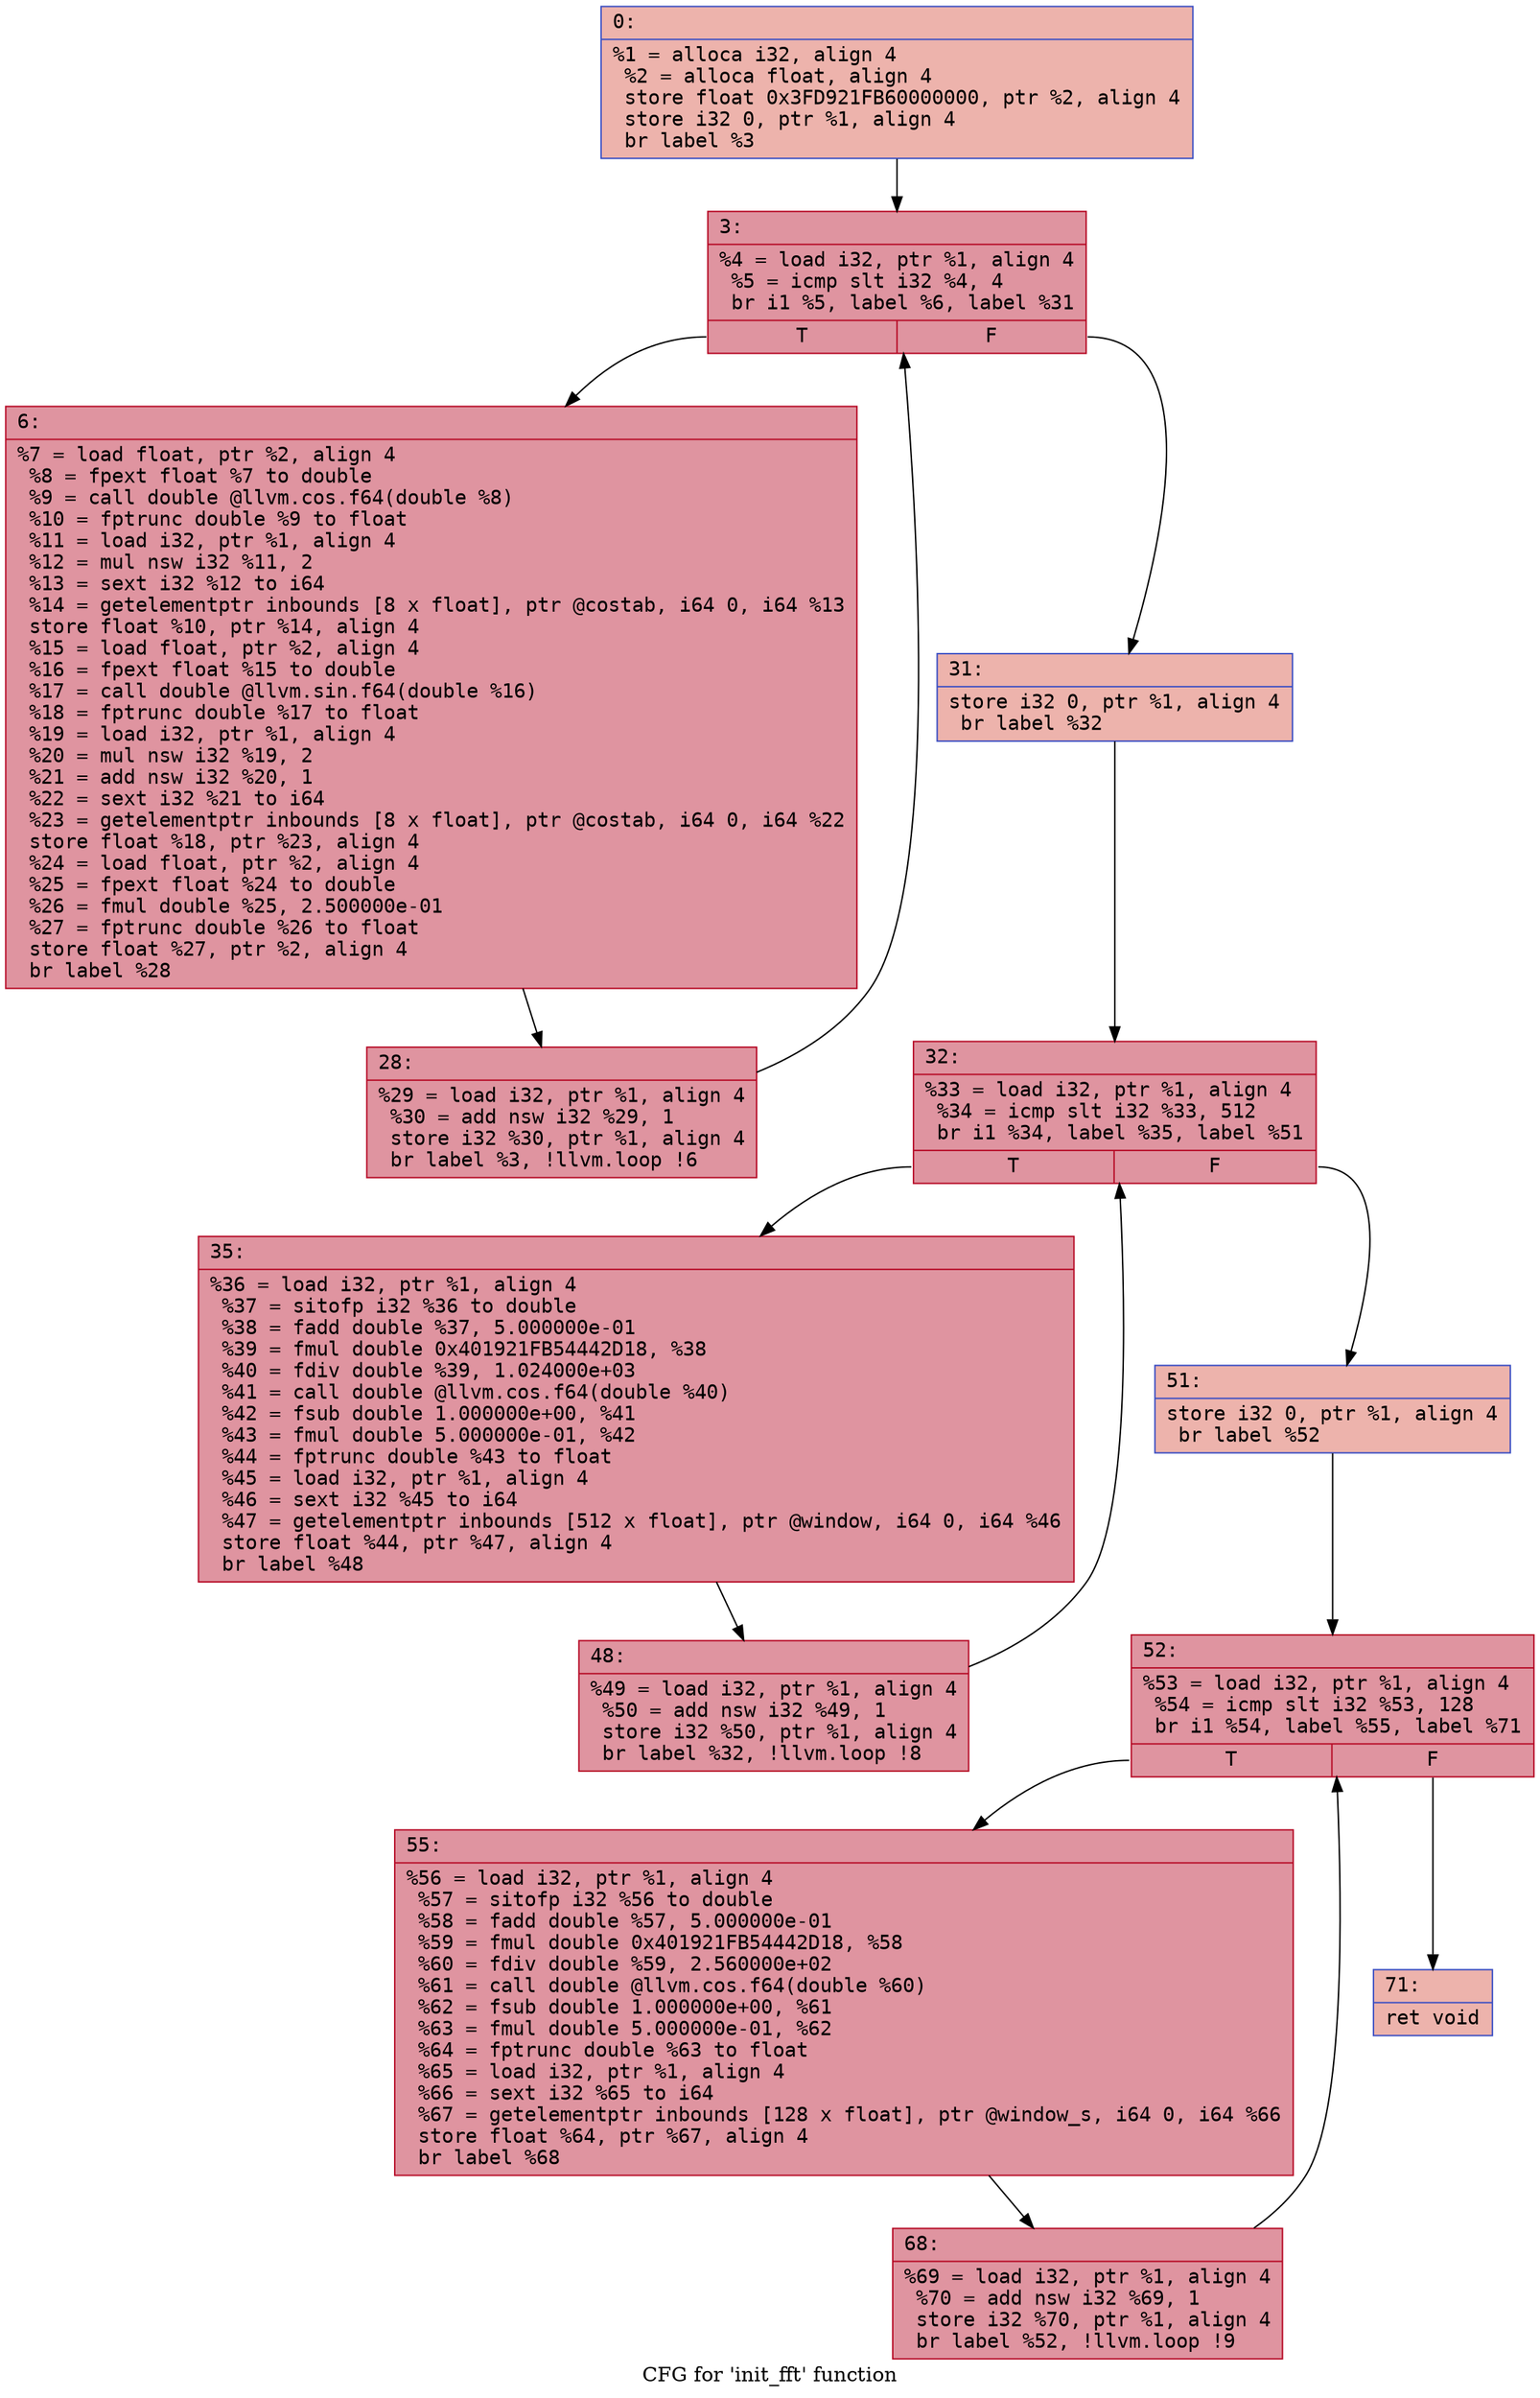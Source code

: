 digraph "CFG for 'init_fft' function" {
	label="CFG for 'init_fft' function";

	Node0x600002732f80 [shape=record,color="#3d50c3ff", style=filled, fillcolor="#d6524470" fontname="Courier",label="{0:\l|  %1 = alloca i32, align 4\l  %2 = alloca float, align 4\l  store float 0x3FD921FB60000000, ptr %2, align 4\l  store i32 0, ptr %1, align 4\l  br label %3\l}"];
	Node0x600002732f80 -> Node0x600002732fd0[tooltip="0 -> 3\nProbability 100.00%" ];
	Node0x600002732fd0 [shape=record,color="#b70d28ff", style=filled, fillcolor="#b70d2870" fontname="Courier",label="{3:\l|  %4 = load i32, ptr %1, align 4\l  %5 = icmp slt i32 %4, 4\l  br i1 %5, label %6, label %31\l|{<s0>T|<s1>F}}"];
	Node0x600002732fd0:s0 -> Node0x600002733020[tooltip="3 -> 6\nProbability 96.88%" ];
	Node0x600002732fd0:s1 -> Node0x6000027330c0[tooltip="3 -> 31\nProbability 3.12%" ];
	Node0x600002733020 [shape=record,color="#b70d28ff", style=filled, fillcolor="#b70d2870" fontname="Courier",label="{6:\l|  %7 = load float, ptr %2, align 4\l  %8 = fpext float %7 to double\l  %9 = call double @llvm.cos.f64(double %8)\l  %10 = fptrunc double %9 to float\l  %11 = load i32, ptr %1, align 4\l  %12 = mul nsw i32 %11, 2\l  %13 = sext i32 %12 to i64\l  %14 = getelementptr inbounds [8 x float], ptr @costab, i64 0, i64 %13\l  store float %10, ptr %14, align 4\l  %15 = load float, ptr %2, align 4\l  %16 = fpext float %15 to double\l  %17 = call double @llvm.sin.f64(double %16)\l  %18 = fptrunc double %17 to float\l  %19 = load i32, ptr %1, align 4\l  %20 = mul nsw i32 %19, 2\l  %21 = add nsw i32 %20, 1\l  %22 = sext i32 %21 to i64\l  %23 = getelementptr inbounds [8 x float], ptr @costab, i64 0, i64 %22\l  store float %18, ptr %23, align 4\l  %24 = load float, ptr %2, align 4\l  %25 = fpext float %24 to double\l  %26 = fmul double %25, 2.500000e-01\l  %27 = fptrunc double %26 to float\l  store float %27, ptr %2, align 4\l  br label %28\l}"];
	Node0x600002733020 -> Node0x600002733070[tooltip="6 -> 28\nProbability 100.00%" ];
	Node0x600002733070 [shape=record,color="#b70d28ff", style=filled, fillcolor="#b70d2870" fontname="Courier",label="{28:\l|  %29 = load i32, ptr %1, align 4\l  %30 = add nsw i32 %29, 1\l  store i32 %30, ptr %1, align 4\l  br label %3, !llvm.loop !6\l}"];
	Node0x600002733070 -> Node0x600002732fd0[tooltip="28 -> 3\nProbability 100.00%" ];
	Node0x6000027330c0 [shape=record,color="#3d50c3ff", style=filled, fillcolor="#d6524470" fontname="Courier",label="{31:\l|  store i32 0, ptr %1, align 4\l  br label %32\l}"];
	Node0x6000027330c0 -> Node0x600002733110[tooltip="31 -> 32\nProbability 100.00%" ];
	Node0x600002733110 [shape=record,color="#b70d28ff", style=filled, fillcolor="#b70d2870" fontname="Courier",label="{32:\l|  %33 = load i32, ptr %1, align 4\l  %34 = icmp slt i32 %33, 512\l  br i1 %34, label %35, label %51\l|{<s0>T|<s1>F}}"];
	Node0x600002733110:s0 -> Node0x600002733160[tooltip="32 -> 35\nProbability 96.88%" ];
	Node0x600002733110:s1 -> Node0x600002733200[tooltip="32 -> 51\nProbability 3.12%" ];
	Node0x600002733160 [shape=record,color="#b70d28ff", style=filled, fillcolor="#b70d2870" fontname="Courier",label="{35:\l|  %36 = load i32, ptr %1, align 4\l  %37 = sitofp i32 %36 to double\l  %38 = fadd double %37, 5.000000e-01\l  %39 = fmul double 0x401921FB54442D18, %38\l  %40 = fdiv double %39, 1.024000e+03\l  %41 = call double @llvm.cos.f64(double %40)\l  %42 = fsub double 1.000000e+00, %41\l  %43 = fmul double 5.000000e-01, %42\l  %44 = fptrunc double %43 to float\l  %45 = load i32, ptr %1, align 4\l  %46 = sext i32 %45 to i64\l  %47 = getelementptr inbounds [512 x float], ptr @window, i64 0, i64 %46\l  store float %44, ptr %47, align 4\l  br label %48\l}"];
	Node0x600002733160 -> Node0x6000027331b0[tooltip="35 -> 48\nProbability 100.00%" ];
	Node0x6000027331b0 [shape=record,color="#b70d28ff", style=filled, fillcolor="#b70d2870" fontname="Courier",label="{48:\l|  %49 = load i32, ptr %1, align 4\l  %50 = add nsw i32 %49, 1\l  store i32 %50, ptr %1, align 4\l  br label %32, !llvm.loop !8\l}"];
	Node0x6000027331b0 -> Node0x600002733110[tooltip="48 -> 32\nProbability 100.00%" ];
	Node0x600002733200 [shape=record,color="#3d50c3ff", style=filled, fillcolor="#d6524470" fontname="Courier",label="{51:\l|  store i32 0, ptr %1, align 4\l  br label %52\l}"];
	Node0x600002733200 -> Node0x600002733250[tooltip="51 -> 52\nProbability 100.00%" ];
	Node0x600002733250 [shape=record,color="#b70d28ff", style=filled, fillcolor="#b70d2870" fontname="Courier",label="{52:\l|  %53 = load i32, ptr %1, align 4\l  %54 = icmp slt i32 %53, 128\l  br i1 %54, label %55, label %71\l|{<s0>T|<s1>F}}"];
	Node0x600002733250:s0 -> Node0x6000027332a0[tooltip="52 -> 55\nProbability 96.88%" ];
	Node0x600002733250:s1 -> Node0x600002733340[tooltip="52 -> 71\nProbability 3.12%" ];
	Node0x6000027332a0 [shape=record,color="#b70d28ff", style=filled, fillcolor="#b70d2870" fontname="Courier",label="{55:\l|  %56 = load i32, ptr %1, align 4\l  %57 = sitofp i32 %56 to double\l  %58 = fadd double %57, 5.000000e-01\l  %59 = fmul double 0x401921FB54442D18, %58\l  %60 = fdiv double %59, 2.560000e+02\l  %61 = call double @llvm.cos.f64(double %60)\l  %62 = fsub double 1.000000e+00, %61\l  %63 = fmul double 5.000000e-01, %62\l  %64 = fptrunc double %63 to float\l  %65 = load i32, ptr %1, align 4\l  %66 = sext i32 %65 to i64\l  %67 = getelementptr inbounds [128 x float], ptr @window_s, i64 0, i64 %66\l  store float %64, ptr %67, align 4\l  br label %68\l}"];
	Node0x6000027332a0 -> Node0x6000027332f0[tooltip="55 -> 68\nProbability 100.00%" ];
	Node0x6000027332f0 [shape=record,color="#b70d28ff", style=filled, fillcolor="#b70d2870" fontname="Courier",label="{68:\l|  %69 = load i32, ptr %1, align 4\l  %70 = add nsw i32 %69, 1\l  store i32 %70, ptr %1, align 4\l  br label %52, !llvm.loop !9\l}"];
	Node0x6000027332f0 -> Node0x600002733250[tooltip="68 -> 52\nProbability 100.00%" ];
	Node0x600002733340 [shape=record,color="#3d50c3ff", style=filled, fillcolor="#d6524470" fontname="Courier",label="{71:\l|  ret void\l}"];
}

